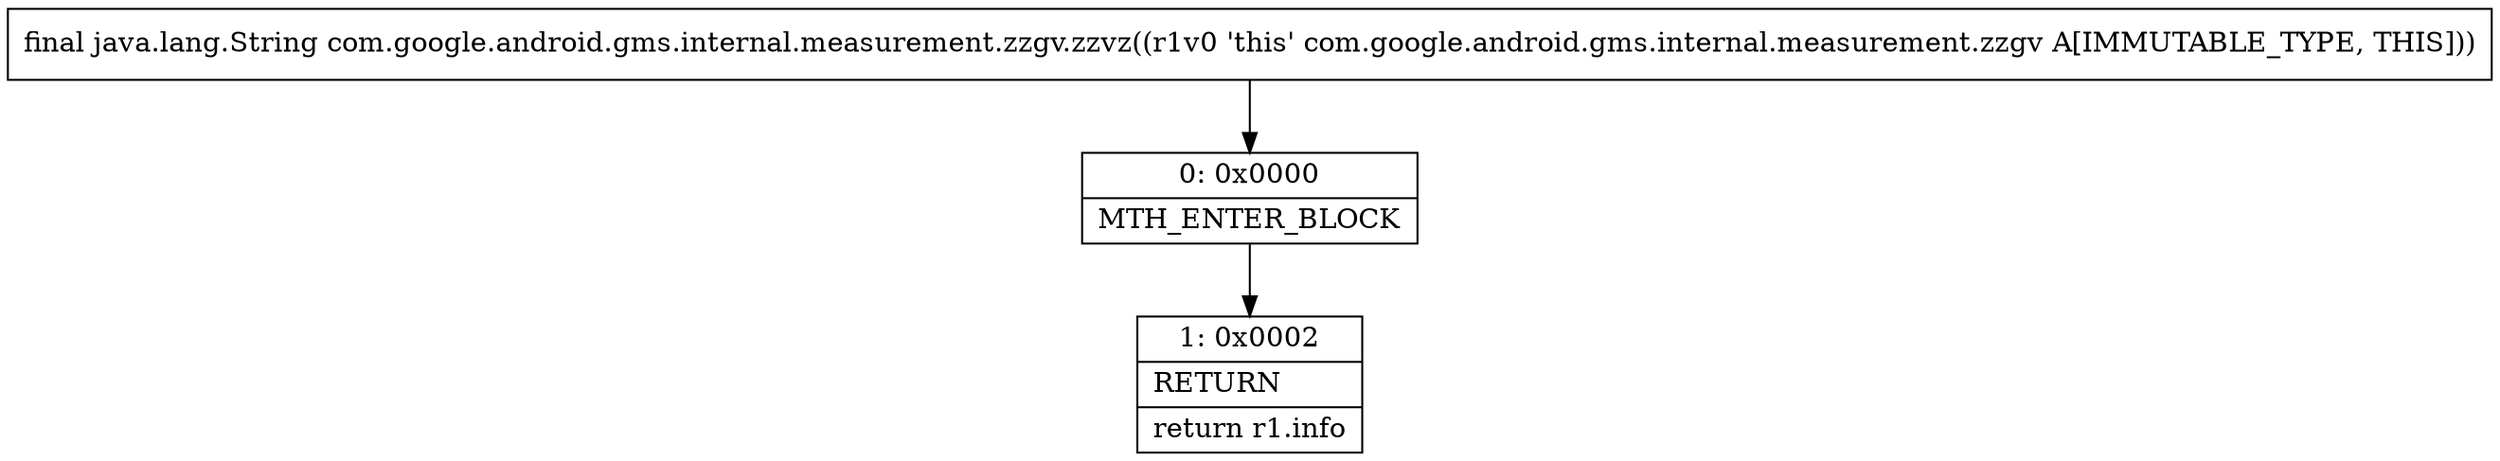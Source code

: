 digraph "CFG forcom.google.android.gms.internal.measurement.zzgv.zzvz()Ljava\/lang\/String;" {
Node_0 [shape=record,label="{0\:\ 0x0000|MTH_ENTER_BLOCK\l}"];
Node_1 [shape=record,label="{1\:\ 0x0002|RETURN\l|return r1.info\l}"];
MethodNode[shape=record,label="{final java.lang.String com.google.android.gms.internal.measurement.zzgv.zzvz((r1v0 'this' com.google.android.gms.internal.measurement.zzgv A[IMMUTABLE_TYPE, THIS])) }"];
MethodNode -> Node_0;
Node_0 -> Node_1;
}

